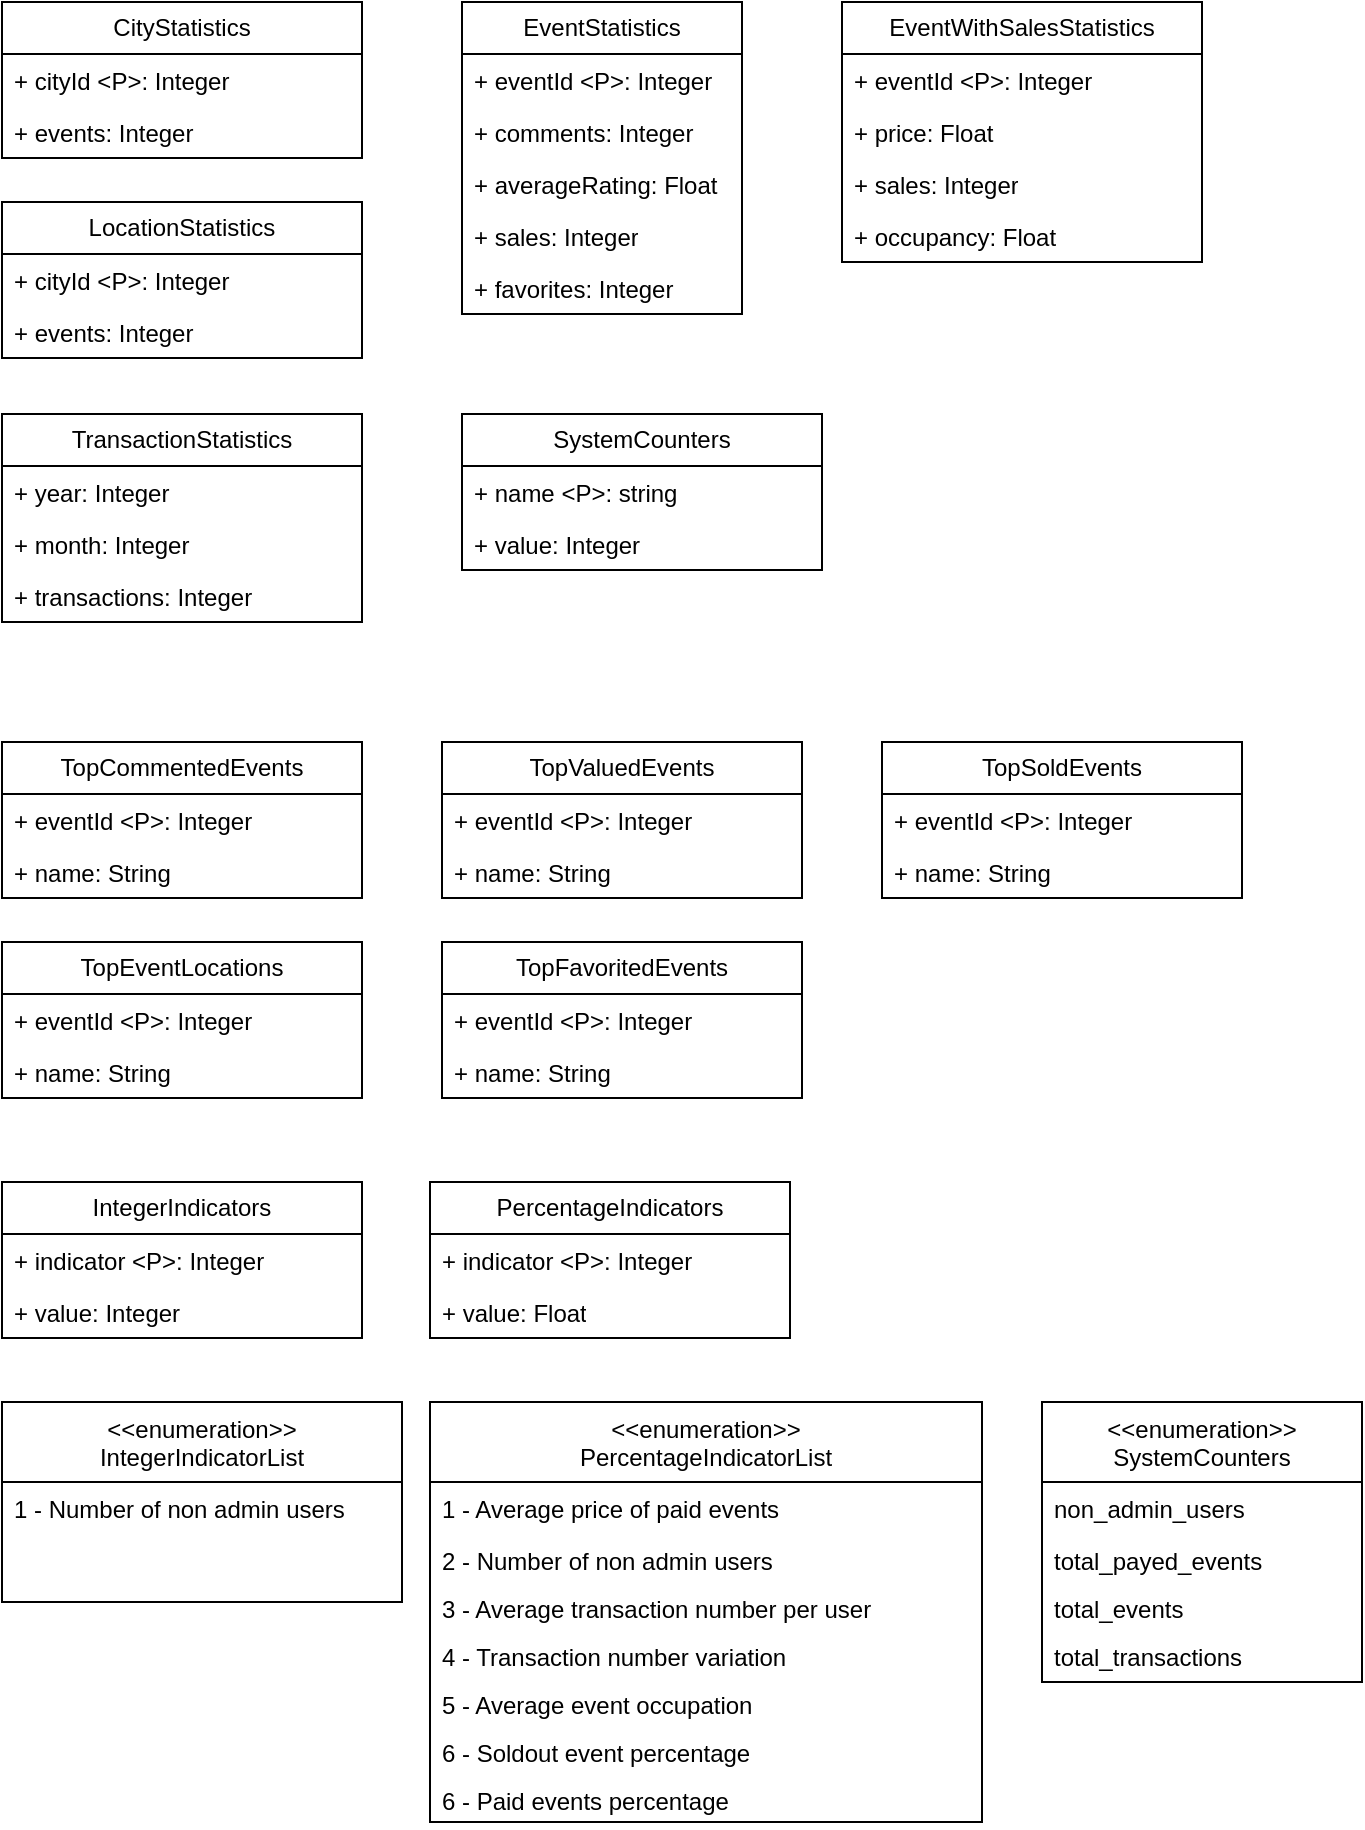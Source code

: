 <mxfile version="24.2.3" type="github">
  <diagram name="Página-1" id="GyDcyAgr15_voH2KFKZd">
    <mxGraphModel dx="1434" dy="782" grid="1" gridSize="10" guides="1" tooltips="1" connect="1" arrows="1" fold="1" page="1" pageScale="1" pageWidth="827" pageHeight="1169" math="0" shadow="0">
      <root>
        <mxCell id="0" />
        <mxCell id="1" parent="0" />
        <mxCell id="F1hBgyZRCNYkHsS2Qec8-5" value="EventStatistics" style="swimlane;fontStyle=0;childLayout=stackLayout;horizontal=1;startSize=26;fillColor=none;horizontalStack=0;resizeParent=1;resizeParentMax=0;resizeLast=0;collapsible=1;marginBottom=0;whiteSpace=wrap;html=1;" vertex="1" parent="1">
          <mxGeometry x="340" y="340" width="140" height="156" as="geometry" />
        </mxCell>
        <mxCell id="F1hBgyZRCNYkHsS2Qec8-6" value="+ eventId &amp;lt;P&amp;gt;: Integer" style="text;strokeColor=none;fillColor=none;align=left;verticalAlign=top;spacingLeft=4;spacingRight=4;overflow=hidden;rotatable=0;points=[[0,0.5],[1,0.5]];portConstraint=eastwest;whiteSpace=wrap;html=1;" vertex="1" parent="F1hBgyZRCNYkHsS2Qec8-5">
          <mxGeometry y="26" width="140" height="26" as="geometry" />
        </mxCell>
        <mxCell id="F1hBgyZRCNYkHsS2Qec8-7" value="+ comments: Integer" style="text;strokeColor=none;fillColor=none;align=left;verticalAlign=top;spacingLeft=4;spacingRight=4;overflow=hidden;rotatable=0;points=[[0,0.5],[1,0.5]];portConstraint=eastwest;whiteSpace=wrap;html=1;" vertex="1" parent="F1hBgyZRCNYkHsS2Qec8-5">
          <mxGeometry y="52" width="140" height="26" as="geometry" />
        </mxCell>
        <mxCell id="F1hBgyZRCNYkHsS2Qec8-8" value="+ averageRating: Float" style="text;strokeColor=none;fillColor=none;align=left;verticalAlign=top;spacingLeft=4;spacingRight=4;overflow=hidden;rotatable=0;points=[[0,0.5],[1,0.5]];portConstraint=eastwest;whiteSpace=wrap;html=1;" vertex="1" parent="F1hBgyZRCNYkHsS2Qec8-5">
          <mxGeometry y="78" width="140" height="26" as="geometry" />
        </mxCell>
        <mxCell id="F1hBgyZRCNYkHsS2Qec8-9" value="+ sales: Integer" style="text;strokeColor=none;fillColor=none;align=left;verticalAlign=top;spacingLeft=4;spacingRight=4;overflow=hidden;rotatable=0;points=[[0,0.5],[1,0.5]];portConstraint=eastwest;whiteSpace=wrap;html=1;" vertex="1" parent="F1hBgyZRCNYkHsS2Qec8-5">
          <mxGeometry y="104" width="140" height="26" as="geometry" />
        </mxCell>
        <mxCell id="F1hBgyZRCNYkHsS2Qec8-10" value="+ favorites: Integer" style="text;strokeColor=none;fillColor=none;align=left;verticalAlign=top;spacingLeft=4;spacingRight=4;overflow=hidden;rotatable=0;points=[[0,0.5],[1,0.5]];portConstraint=eastwest;whiteSpace=wrap;html=1;" vertex="1" parent="F1hBgyZRCNYkHsS2Qec8-5">
          <mxGeometry y="130" width="140" height="26" as="geometry" />
        </mxCell>
        <mxCell id="F1hBgyZRCNYkHsS2Qec8-11" value="EventWithSalesStatistics" style="swimlane;fontStyle=0;childLayout=stackLayout;horizontal=1;startSize=26;fillColor=none;horizontalStack=0;resizeParent=1;resizeParentMax=0;resizeLast=0;collapsible=1;marginBottom=0;whiteSpace=wrap;html=1;" vertex="1" parent="1">
          <mxGeometry x="530" y="340" width="180" height="130" as="geometry" />
        </mxCell>
        <mxCell id="F1hBgyZRCNYkHsS2Qec8-12" value="+ eventId &amp;lt;P&amp;gt;: Integer" style="text;strokeColor=none;fillColor=none;align=left;verticalAlign=top;spacingLeft=4;spacingRight=4;overflow=hidden;rotatable=0;points=[[0,0.5],[1,0.5]];portConstraint=eastwest;whiteSpace=wrap;html=1;" vertex="1" parent="F1hBgyZRCNYkHsS2Qec8-11">
          <mxGeometry y="26" width="180" height="26" as="geometry" />
        </mxCell>
        <mxCell id="F1hBgyZRCNYkHsS2Qec8-13" value="+ price: Float" style="text;strokeColor=none;fillColor=none;align=left;verticalAlign=top;spacingLeft=4;spacingRight=4;overflow=hidden;rotatable=0;points=[[0,0.5],[1,0.5]];portConstraint=eastwest;whiteSpace=wrap;html=1;" vertex="1" parent="F1hBgyZRCNYkHsS2Qec8-11">
          <mxGeometry y="52" width="180" height="26" as="geometry" />
        </mxCell>
        <mxCell id="F1hBgyZRCNYkHsS2Qec8-14" value="+ sales: Integer" style="text;strokeColor=none;fillColor=none;align=left;verticalAlign=top;spacingLeft=4;spacingRight=4;overflow=hidden;rotatable=0;points=[[0,0.5],[1,0.5]];portConstraint=eastwest;whiteSpace=wrap;html=1;" vertex="1" parent="F1hBgyZRCNYkHsS2Qec8-11">
          <mxGeometry y="78" width="180" height="26" as="geometry" />
        </mxCell>
        <mxCell id="F1hBgyZRCNYkHsS2Qec8-15" value="+ occupancy: Float" style="text;strokeColor=none;fillColor=none;align=left;verticalAlign=top;spacingLeft=4;spacingRight=4;overflow=hidden;rotatable=0;points=[[0,0.5],[1,0.5]];portConstraint=eastwest;whiteSpace=wrap;html=1;" vertex="1" parent="F1hBgyZRCNYkHsS2Qec8-11">
          <mxGeometry y="104" width="180" height="26" as="geometry" />
        </mxCell>
        <mxCell id="F1hBgyZRCNYkHsS2Qec8-17" value="CityStatistics" style="swimlane;fontStyle=0;childLayout=stackLayout;horizontal=1;startSize=26;fillColor=none;horizontalStack=0;resizeParent=1;resizeParentMax=0;resizeLast=0;collapsible=1;marginBottom=0;whiteSpace=wrap;html=1;" vertex="1" parent="1">
          <mxGeometry x="110" y="340" width="180" height="78" as="geometry" />
        </mxCell>
        <mxCell id="F1hBgyZRCNYkHsS2Qec8-18" value="+ cityId &amp;lt;P&amp;gt;: Integer" style="text;strokeColor=none;fillColor=none;align=left;verticalAlign=top;spacingLeft=4;spacingRight=4;overflow=hidden;rotatable=0;points=[[0,0.5],[1,0.5]];portConstraint=eastwest;whiteSpace=wrap;html=1;" vertex="1" parent="F1hBgyZRCNYkHsS2Qec8-17">
          <mxGeometry y="26" width="180" height="26" as="geometry" />
        </mxCell>
        <mxCell id="F1hBgyZRCNYkHsS2Qec8-19" value="+ events: Integer" style="text;strokeColor=none;fillColor=none;align=left;verticalAlign=top;spacingLeft=4;spacingRight=4;overflow=hidden;rotatable=0;points=[[0,0.5],[1,0.5]];portConstraint=eastwest;whiteSpace=wrap;html=1;" vertex="1" parent="F1hBgyZRCNYkHsS2Qec8-17">
          <mxGeometry y="52" width="180" height="26" as="geometry" />
        </mxCell>
        <mxCell id="F1hBgyZRCNYkHsS2Qec8-22" value="LocationStatistics" style="swimlane;fontStyle=0;childLayout=stackLayout;horizontal=1;startSize=26;fillColor=none;horizontalStack=0;resizeParent=1;resizeParentMax=0;resizeLast=0;collapsible=1;marginBottom=0;whiteSpace=wrap;html=1;" vertex="1" parent="1">
          <mxGeometry x="110" y="440" width="180" height="78" as="geometry" />
        </mxCell>
        <mxCell id="F1hBgyZRCNYkHsS2Qec8-23" value="+ cityId &amp;lt;P&amp;gt;: Integer" style="text;strokeColor=none;fillColor=none;align=left;verticalAlign=top;spacingLeft=4;spacingRight=4;overflow=hidden;rotatable=0;points=[[0,0.5],[1,0.5]];portConstraint=eastwest;whiteSpace=wrap;html=1;" vertex="1" parent="F1hBgyZRCNYkHsS2Qec8-22">
          <mxGeometry y="26" width="180" height="26" as="geometry" />
        </mxCell>
        <mxCell id="F1hBgyZRCNYkHsS2Qec8-24" value="+ events: Integer" style="text;strokeColor=none;fillColor=none;align=left;verticalAlign=top;spacingLeft=4;spacingRight=4;overflow=hidden;rotatable=0;points=[[0,0.5],[1,0.5]];portConstraint=eastwest;whiteSpace=wrap;html=1;" vertex="1" parent="F1hBgyZRCNYkHsS2Qec8-22">
          <mxGeometry y="52" width="180" height="26" as="geometry" />
        </mxCell>
        <mxCell id="F1hBgyZRCNYkHsS2Qec8-25" value="TransactionStatistics" style="swimlane;fontStyle=0;childLayout=stackLayout;horizontal=1;startSize=26;fillColor=none;horizontalStack=0;resizeParent=1;resizeParentMax=0;resizeLast=0;collapsible=1;marginBottom=0;whiteSpace=wrap;html=1;" vertex="1" parent="1">
          <mxGeometry x="110" y="546" width="180" height="104" as="geometry" />
        </mxCell>
        <mxCell id="F1hBgyZRCNYkHsS2Qec8-26" value="+ year: Integer" style="text;strokeColor=none;fillColor=none;align=left;verticalAlign=top;spacingLeft=4;spacingRight=4;overflow=hidden;rotatable=0;points=[[0,0.5],[1,0.5]];portConstraint=eastwest;whiteSpace=wrap;html=1;" vertex="1" parent="F1hBgyZRCNYkHsS2Qec8-25">
          <mxGeometry y="26" width="180" height="26" as="geometry" />
        </mxCell>
        <mxCell id="F1hBgyZRCNYkHsS2Qec8-27" value="+ month: Integer" style="text;strokeColor=none;fillColor=none;align=left;verticalAlign=top;spacingLeft=4;spacingRight=4;overflow=hidden;rotatable=0;points=[[0,0.5],[1,0.5]];portConstraint=eastwest;whiteSpace=wrap;html=1;" vertex="1" parent="F1hBgyZRCNYkHsS2Qec8-25">
          <mxGeometry y="52" width="180" height="26" as="geometry" />
        </mxCell>
        <mxCell id="F1hBgyZRCNYkHsS2Qec8-28" value="+ transactions: Integer" style="text;strokeColor=none;fillColor=none;align=left;verticalAlign=top;spacingLeft=4;spacingRight=4;overflow=hidden;rotatable=0;points=[[0,0.5],[1,0.5]];portConstraint=eastwest;whiteSpace=wrap;html=1;" vertex="1" parent="F1hBgyZRCNYkHsS2Qec8-25">
          <mxGeometry y="78" width="180" height="26" as="geometry" />
        </mxCell>
        <mxCell id="F1hBgyZRCNYkHsS2Qec8-29" value="SystemCounters" style="swimlane;fontStyle=0;childLayout=stackLayout;horizontal=1;startSize=26;fillColor=none;horizontalStack=0;resizeParent=1;resizeParentMax=0;resizeLast=0;collapsible=1;marginBottom=0;whiteSpace=wrap;html=1;" vertex="1" parent="1">
          <mxGeometry x="340" y="546" width="180" height="78" as="geometry" />
        </mxCell>
        <mxCell id="F1hBgyZRCNYkHsS2Qec8-30" value="+ name &amp;lt;P&amp;gt;: string" style="text;strokeColor=none;fillColor=none;align=left;verticalAlign=top;spacingLeft=4;spacingRight=4;overflow=hidden;rotatable=0;points=[[0,0.5],[1,0.5]];portConstraint=eastwest;whiteSpace=wrap;html=1;" vertex="1" parent="F1hBgyZRCNYkHsS2Qec8-29">
          <mxGeometry y="26" width="180" height="26" as="geometry" />
        </mxCell>
        <mxCell id="F1hBgyZRCNYkHsS2Qec8-31" value="+ value: Integer" style="text;strokeColor=none;fillColor=none;align=left;verticalAlign=top;spacingLeft=4;spacingRight=4;overflow=hidden;rotatable=0;points=[[0,0.5],[1,0.5]];portConstraint=eastwest;whiteSpace=wrap;html=1;" vertex="1" parent="F1hBgyZRCNYkHsS2Qec8-29">
          <mxGeometry y="52" width="180" height="26" as="geometry" />
        </mxCell>
        <mxCell id="F1hBgyZRCNYkHsS2Qec8-33" value="TopCommentedEvents" style="swimlane;fontStyle=0;childLayout=stackLayout;horizontal=1;startSize=26;fillColor=none;horizontalStack=0;resizeParent=1;resizeParentMax=0;resizeLast=0;collapsible=1;marginBottom=0;whiteSpace=wrap;html=1;" vertex="1" parent="1">
          <mxGeometry x="110" y="710" width="180" height="78" as="geometry" />
        </mxCell>
        <mxCell id="F1hBgyZRCNYkHsS2Qec8-34" value="+ eventId  &amp;lt;P&amp;gt;: Integer" style="text;strokeColor=none;fillColor=none;align=left;verticalAlign=top;spacingLeft=4;spacingRight=4;overflow=hidden;rotatable=0;points=[[0,0.5],[1,0.5]];portConstraint=eastwest;whiteSpace=wrap;html=1;" vertex="1" parent="F1hBgyZRCNYkHsS2Qec8-33">
          <mxGeometry y="26" width="180" height="26" as="geometry" />
        </mxCell>
        <mxCell id="F1hBgyZRCNYkHsS2Qec8-35" value="+ name: String" style="text;strokeColor=none;fillColor=none;align=left;verticalAlign=top;spacingLeft=4;spacingRight=4;overflow=hidden;rotatable=0;points=[[0,0.5],[1,0.5]];portConstraint=eastwest;whiteSpace=wrap;html=1;" vertex="1" parent="F1hBgyZRCNYkHsS2Qec8-33">
          <mxGeometry y="52" width="180" height="26" as="geometry" />
        </mxCell>
        <mxCell id="F1hBgyZRCNYkHsS2Qec8-37" value="TopValuedEvents" style="swimlane;fontStyle=0;childLayout=stackLayout;horizontal=1;startSize=26;fillColor=none;horizontalStack=0;resizeParent=1;resizeParentMax=0;resizeLast=0;collapsible=1;marginBottom=0;whiteSpace=wrap;html=1;" vertex="1" parent="1">
          <mxGeometry x="330" y="710" width="180" height="78" as="geometry" />
        </mxCell>
        <mxCell id="F1hBgyZRCNYkHsS2Qec8-38" value="+ eventId  &amp;lt;P&amp;gt;: Integer" style="text;strokeColor=none;fillColor=none;align=left;verticalAlign=top;spacingLeft=4;spacingRight=4;overflow=hidden;rotatable=0;points=[[0,0.5],[1,0.5]];portConstraint=eastwest;whiteSpace=wrap;html=1;" vertex="1" parent="F1hBgyZRCNYkHsS2Qec8-37">
          <mxGeometry y="26" width="180" height="26" as="geometry" />
        </mxCell>
        <mxCell id="F1hBgyZRCNYkHsS2Qec8-39" value="+ name: String" style="text;strokeColor=none;fillColor=none;align=left;verticalAlign=top;spacingLeft=4;spacingRight=4;overflow=hidden;rotatable=0;points=[[0,0.5],[1,0.5]];portConstraint=eastwest;whiteSpace=wrap;html=1;" vertex="1" parent="F1hBgyZRCNYkHsS2Qec8-37">
          <mxGeometry y="52" width="180" height="26" as="geometry" />
        </mxCell>
        <mxCell id="F1hBgyZRCNYkHsS2Qec8-40" value="TopSoldEvents" style="swimlane;fontStyle=0;childLayout=stackLayout;horizontal=1;startSize=26;fillColor=none;horizontalStack=0;resizeParent=1;resizeParentMax=0;resizeLast=0;collapsible=1;marginBottom=0;whiteSpace=wrap;html=1;" vertex="1" parent="1">
          <mxGeometry x="550" y="710" width="180" height="78" as="geometry" />
        </mxCell>
        <mxCell id="F1hBgyZRCNYkHsS2Qec8-41" value="+ eventId  &amp;lt;P&amp;gt;: Integer" style="text;strokeColor=none;fillColor=none;align=left;verticalAlign=top;spacingLeft=4;spacingRight=4;overflow=hidden;rotatable=0;points=[[0,0.5],[1,0.5]];portConstraint=eastwest;whiteSpace=wrap;html=1;" vertex="1" parent="F1hBgyZRCNYkHsS2Qec8-40">
          <mxGeometry y="26" width="180" height="26" as="geometry" />
        </mxCell>
        <mxCell id="F1hBgyZRCNYkHsS2Qec8-42" value="+ name: String" style="text;strokeColor=none;fillColor=none;align=left;verticalAlign=top;spacingLeft=4;spacingRight=4;overflow=hidden;rotatable=0;points=[[0,0.5],[1,0.5]];portConstraint=eastwest;whiteSpace=wrap;html=1;" vertex="1" parent="F1hBgyZRCNYkHsS2Qec8-40">
          <mxGeometry y="52" width="180" height="26" as="geometry" />
        </mxCell>
        <mxCell id="F1hBgyZRCNYkHsS2Qec8-43" value="TopEventLocations" style="swimlane;fontStyle=0;childLayout=stackLayout;horizontal=1;startSize=26;fillColor=none;horizontalStack=0;resizeParent=1;resizeParentMax=0;resizeLast=0;collapsible=1;marginBottom=0;whiteSpace=wrap;html=1;" vertex="1" parent="1">
          <mxGeometry x="110" y="810" width="180" height="78" as="geometry" />
        </mxCell>
        <mxCell id="F1hBgyZRCNYkHsS2Qec8-44" value="+ eventId  &amp;lt;P&amp;gt;: Integer" style="text;strokeColor=none;fillColor=none;align=left;verticalAlign=top;spacingLeft=4;spacingRight=4;overflow=hidden;rotatable=0;points=[[0,0.5],[1,0.5]];portConstraint=eastwest;whiteSpace=wrap;html=1;" vertex="1" parent="F1hBgyZRCNYkHsS2Qec8-43">
          <mxGeometry y="26" width="180" height="26" as="geometry" />
        </mxCell>
        <mxCell id="F1hBgyZRCNYkHsS2Qec8-45" value="+ name: String" style="text;strokeColor=none;fillColor=none;align=left;verticalAlign=top;spacingLeft=4;spacingRight=4;overflow=hidden;rotatable=0;points=[[0,0.5],[1,0.5]];portConstraint=eastwest;whiteSpace=wrap;html=1;" vertex="1" parent="F1hBgyZRCNYkHsS2Qec8-43">
          <mxGeometry y="52" width="180" height="26" as="geometry" />
        </mxCell>
        <mxCell id="F1hBgyZRCNYkHsS2Qec8-46" value="TopFavoritedEvents" style="swimlane;fontStyle=0;childLayout=stackLayout;horizontal=1;startSize=26;fillColor=none;horizontalStack=0;resizeParent=1;resizeParentMax=0;resizeLast=0;collapsible=1;marginBottom=0;whiteSpace=wrap;html=1;" vertex="1" parent="1">
          <mxGeometry x="330" y="810" width="180" height="78" as="geometry" />
        </mxCell>
        <mxCell id="F1hBgyZRCNYkHsS2Qec8-47" value="+ eventId  &amp;lt;P&amp;gt;: Integer" style="text;strokeColor=none;fillColor=none;align=left;verticalAlign=top;spacingLeft=4;spacingRight=4;overflow=hidden;rotatable=0;points=[[0,0.5],[1,0.5]];portConstraint=eastwest;whiteSpace=wrap;html=1;" vertex="1" parent="F1hBgyZRCNYkHsS2Qec8-46">
          <mxGeometry y="26" width="180" height="26" as="geometry" />
        </mxCell>
        <mxCell id="F1hBgyZRCNYkHsS2Qec8-48" value="+ name: String" style="text;strokeColor=none;fillColor=none;align=left;verticalAlign=top;spacingLeft=4;spacingRight=4;overflow=hidden;rotatable=0;points=[[0,0.5],[1,0.5]];portConstraint=eastwest;whiteSpace=wrap;html=1;" vertex="1" parent="F1hBgyZRCNYkHsS2Qec8-46">
          <mxGeometry y="52" width="180" height="26" as="geometry" />
        </mxCell>
        <mxCell id="F1hBgyZRCNYkHsS2Qec8-49" value="&lt;div&gt;IntegerIndicators&lt;/div&gt;" style="swimlane;fontStyle=0;childLayout=stackLayout;horizontal=1;startSize=26;fillColor=none;horizontalStack=0;resizeParent=1;resizeParentMax=0;resizeLast=0;collapsible=1;marginBottom=0;whiteSpace=wrap;html=1;" vertex="1" parent="1">
          <mxGeometry x="110" y="930" width="180" height="78" as="geometry" />
        </mxCell>
        <mxCell id="F1hBgyZRCNYkHsS2Qec8-50" value="+ indicator &amp;lt;P&amp;gt;: Integer" style="text;strokeColor=none;fillColor=none;align=left;verticalAlign=top;spacingLeft=4;spacingRight=4;overflow=hidden;rotatable=0;points=[[0,0.5],[1,0.5]];portConstraint=eastwest;whiteSpace=wrap;html=1;" vertex="1" parent="F1hBgyZRCNYkHsS2Qec8-49">
          <mxGeometry y="26" width="180" height="26" as="geometry" />
        </mxCell>
        <mxCell id="F1hBgyZRCNYkHsS2Qec8-51" value="+ value: Integer" style="text;strokeColor=none;fillColor=none;align=left;verticalAlign=top;spacingLeft=4;spacingRight=4;overflow=hidden;rotatable=0;points=[[0,0.5],[1,0.5]];portConstraint=eastwest;whiteSpace=wrap;html=1;" vertex="1" parent="F1hBgyZRCNYkHsS2Qec8-49">
          <mxGeometry y="52" width="180" height="26" as="geometry" />
        </mxCell>
        <mxCell id="F1hBgyZRCNYkHsS2Qec8-55" value="&lt;div&gt;PercentageIndicators&lt;/div&gt;" style="swimlane;fontStyle=0;childLayout=stackLayout;horizontal=1;startSize=26;fillColor=none;horizontalStack=0;resizeParent=1;resizeParentMax=0;resizeLast=0;collapsible=1;marginBottom=0;whiteSpace=wrap;html=1;" vertex="1" parent="1">
          <mxGeometry x="324" y="930" width="180" height="78" as="geometry" />
        </mxCell>
        <mxCell id="F1hBgyZRCNYkHsS2Qec8-56" value="+ indicator &amp;lt;P&amp;gt;: Integer" style="text;strokeColor=none;fillColor=none;align=left;verticalAlign=top;spacingLeft=4;spacingRight=4;overflow=hidden;rotatable=0;points=[[0,0.5],[1,0.5]];portConstraint=eastwest;whiteSpace=wrap;html=1;" vertex="1" parent="F1hBgyZRCNYkHsS2Qec8-55">
          <mxGeometry y="26" width="180" height="26" as="geometry" />
        </mxCell>
        <mxCell id="F1hBgyZRCNYkHsS2Qec8-57" value="+ value: Float" style="text;strokeColor=none;fillColor=none;align=left;verticalAlign=top;spacingLeft=4;spacingRight=4;overflow=hidden;rotatable=0;points=[[0,0.5],[1,0.5]];portConstraint=eastwest;whiteSpace=wrap;html=1;" vertex="1" parent="F1hBgyZRCNYkHsS2Qec8-55">
          <mxGeometry y="52" width="180" height="26" as="geometry" />
        </mxCell>
        <mxCell id="F1hBgyZRCNYkHsS2Qec8-64" value="&lt;&lt;enumeration&gt;&gt;&#xa;IntegerIndicatorList&#xa;" style="swimlane;fontStyle=0;align=center;verticalAlign=top;childLayout=stackLayout;horizontal=1;startSize=40;horizontalStack=0;resizeParent=1;resizeLast=0;collapsible=1;marginBottom=0;rounded=0;shadow=0;strokeWidth=1;" vertex="1" parent="1">
          <mxGeometry x="110" y="1040" width="200" height="100" as="geometry">
            <mxRectangle x="348" y="-320" width="160" height="26" as="alternateBounds" />
          </mxGeometry>
        </mxCell>
        <mxCell id="F1hBgyZRCNYkHsS2Qec8-66" value="1 - Number of non admin users " style="text;align=left;verticalAlign=top;spacingLeft=4;spacingRight=4;overflow=hidden;rotatable=0;points=[[0,0.5],[1,0.5]];portConstraint=eastwest;rounded=0;shadow=0;html=0;" vertex="1" parent="F1hBgyZRCNYkHsS2Qec8-64">
          <mxGeometry y="40" width="200" height="24" as="geometry" />
        </mxCell>
        <mxCell id="F1hBgyZRCNYkHsS2Qec8-70" value="&lt;&lt;enumeration&gt;&gt;&#xa;PercentageIndicatorList&#xa;" style="swimlane;fontStyle=0;align=center;verticalAlign=top;childLayout=stackLayout;horizontal=1;startSize=40;horizontalStack=0;resizeParent=1;resizeLast=0;collapsible=1;marginBottom=0;rounded=0;shadow=0;strokeWidth=1;" vertex="1" parent="1">
          <mxGeometry x="324" y="1040" width="276" height="210" as="geometry">
            <mxRectangle x="348" y="-320" width="160" height="26" as="alternateBounds" />
          </mxGeometry>
        </mxCell>
        <mxCell id="F1hBgyZRCNYkHsS2Qec8-71" value="1 - Average price of paid events" style="text;align=left;verticalAlign=top;spacingLeft=4;spacingRight=4;overflow=hidden;rotatable=0;points=[[0,0.5],[1,0.5]];portConstraint=eastwest;" vertex="1" parent="F1hBgyZRCNYkHsS2Qec8-70">
          <mxGeometry y="40" width="276" height="26" as="geometry" />
        </mxCell>
        <mxCell id="F1hBgyZRCNYkHsS2Qec8-72" value="2 - Number of non admin users " style="text;align=left;verticalAlign=top;spacingLeft=4;spacingRight=4;overflow=hidden;rotatable=0;points=[[0,0.5],[1,0.5]];portConstraint=eastwest;rounded=0;shadow=0;html=0;" vertex="1" parent="F1hBgyZRCNYkHsS2Qec8-70">
          <mxGeometry y="66" width="276" height="24" as="geometry" />
        </mxCell>
        <mxCell id="F1hBgyZRCNYkHsS2Qec8-74" value="3 - Average transaction number per user " style="text;align=left;verticalAlign=top;spacingLeft=4;spacingRight=4;overflow=hidden;rotatable=0;points=[[0,0.5],[1,0.5]];portConstraint=eastwest;rounded=0;shadow=0;html=0;" vertex="1" parent="F1hBgyZRCNYkHsS2Qec8-70">
          <mxGeometry y="90" width="276" height="24" as="geometry" />
        </mxCell>
        <mxCell id="F1hBgyZRCNYkHsS2Qec8-73" value="4 - Transaction number variation " style="text;align=left;verticalAlign=top;spacingLeft=4;spacingRight=4;overflow=hidden;rotatable=0;points=[[0,0.5],[1,0.5]];portConstraint=eastwest;rounded=0;shadow=0;html=0;" vertex="1" parent="F1hBgyZRCNYkHsS2Qec8-70">
          <mxGeometry y="114" width="276" height="24" as="geometry" />
        </mxCell>
        <mxCell id="F1hBgyZRCNYkHsS2Qec8-76" value="5 - Average event occupation " style="text;align=left;verticalAlign=top;spacingLeft=4;spacingRight=4;overflow=hidden;rotatable=0;points=[[0,0.5],[1,0.5]];portConstraint=eastwest;rounded=0;shadow=0;html=0;" vertex="1" parent="F1hBgyZRCNYkHsS2Qec8-70">
          <mxGeometry y="138" width="276" height="24" as="geometry" />
        </mxCell>
        <mxCell id="F1hBgyZRCNYkHsS2Qec8-75" value="6 - Soldout event percentage" style="text;align=left;verticalAlign=top;spacingLeft=4;spacingRight=4;overflow=hidden;rotatable=0;points=[[0,0.5],[1,0.5]];portConstraint=eastwest;rounded=0;shadow=0;html=0;" vertex="1" parent="F1hBgyZRCNYkHsS2Qec8-70">
          <mxGeometry y="162" width="276" height="24" as="geometry" />
        </mxCell>
        <mxCell id="F1hBgyZRCNYkHsS2Qec8-77" value="6 - Paid events percentage" style="text;align=left;verticalAlign=top;spacingLeft=4;spacingRight=4;overflow=hidden;rotatable=0;points=[[0,0.5],[1,0.5]];portConstraint=eastwest;rounded=0;shadow=0;html=0;" vertex="1" parent="F1hBgyZRCNYkHsS2Qec8-70">
          <mxGeometry y="186" width="276" height="24" as="geometry" />
        </mxCell>
        <mxCell id="F1hBgyZRCNYkHsS2Qec8-78" value="&lt;&lt;enumeration&gt;&gt;&#xa;SystemCounters&#xa;" style="swimlane;fontStyle=0;align=center;verticalAlign=top;childLayout=stackLayout;horizontal=1;startSize=40;horizontalStack=0;resizeParent=1;resizeLast=0;collapsible=1;marginBottom=0;rounded=0;shadow=0;strokeWidth=1;" vertex="1" parent="1">
          <mxGeometry x="630" y="1040" width="160" height="140" as="geometry">
            <mxRectangle x="348" y="-320" width="160" height="26" as="alternateBounds" />
          </mxGeometry>
        </mxCell>
        <mxCell id="F1hBgyZRCNYkHsS2Qec8-79" value="non_admin_users" style="text;align=left;verticalAlign=top;spacingLeft=4;spacingRight=4;overflow=hidden;rotatable=0;points=[[0,0.5],[1,0.5]];portConstraint=eastwest;" vertex="1" parent="F1hBgyZRCNYkHsS2Qec8-78">
          <mxGeometry y="40" width="160" height="26" as="geometry" />
        </mxCell>
        <mxCell id="F1hBgyZRCNYkHsS2Qec8-80" value="total_payed_events" style="text;align=left;verticalAlign=top;spacingLeft=4;spacingRight=4;overflow=hidden;rotatable=0;points=[[0,0.5],[1,0.5]];portConstraint=eastwest;rounded=0;shadow=0;html=0;" vertex="1" parent="F1hBgyZRCNYkHsS2Qec8-78">
          <mxGeometry y="66" width="160" height="24" as="geometry" />
        </mxCell>
        <mxCell id="F1hBgyZRCNYkHsS2Qec8-81" value="total_events" style="text;align=left;verticalAlign=top;spacingLeft=4;spacingRight=4;overflow=hidden;rotatable=0;points=[[0,0.5],[1,0.5]];portConstraint=eastwest;rounded=0;shadow=0;html=0;" vertex="1" parent="F1hBgyZRCNYkHsS2Qec8-78">
          <mxGeometry y="90" width="160" height="24" as="geometry" />
        </mxCell>
        <mxCell id="F1hBgyZRCNYkHsS2Qec8-82" value="total_transactions" style="text;align=left;verticalAlign=top;spacingLeft=4;spacingRight=4;overflow=hidden;rotatable=0;points=[[0,0.5],[1,0.5]];portConstraint=eastwest;rounded=0;shadow=0;html=0;" vertex="1" parent="F1hBgyZRCNYkHsS2Qec8-78">
          <mxGeometry y="114" width="160" height="24" as="geometry" />
        </mxCell>
      </root>
    </mxGraphModel>
  </diagram>
</mxfile>

